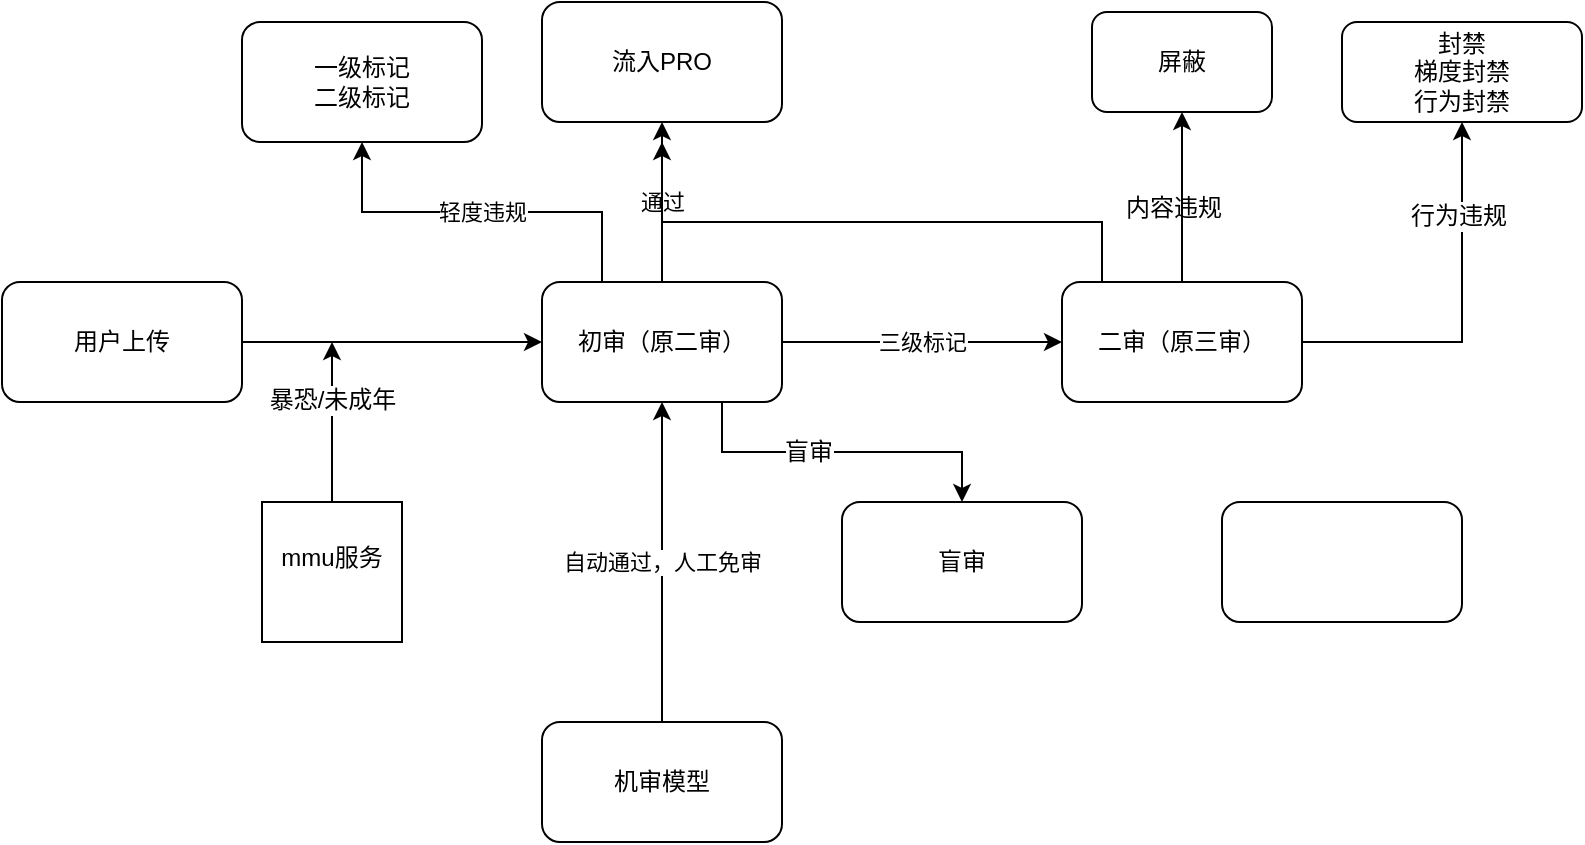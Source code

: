 <mxfile version="10.5.9" type="github"><diagram id="KntAaBWtrzDh2SH0HrXF" name="Page-1"><mxGraphModel dx="918" dy="552" grid="1" gridSize="10" guides="1" tooltips="1" connect="1" arrows="1" fold="1" page="1" pageScale="1" pageWidth="827" pageHeight="1169" math="0" shadow="0"><root><mxCell id="0"/><mxCell id="1" parent="0"/><mxCell id="zfH8YAKKtPQ8ZYQwsum8-6" style="edgeStyle=orthogonalEdgeStyle;rounded=0;orthogonalLoop=1;jettySize=auto;html=1;exitX=1;exitY=0.5;exitDx=0;exitDy=0;" edge="1" parent="1" source="zfH8YAKKtPQ8ZYQwsum8-1" target="zfH8YAKKtPQ8ZYQwsum8-3"><mxGeometry relative="1" as="geometry"/></mxCell><mxCell id="zfH8YAKKtPQ8ZYQwsum8-1" value="用户上传" style="rounded=1;whiteSpace=wrap;html=1;" vertex="1" parent="1"><mxGeometry x="60" y="140" width="120" height="60" as="geometry"/></mxCell><mxCell id="zfH8YAKKtPQ8ZYQwsum8-13" value="三级标记" style="edgeStyle=orthogonalEdgeStyle;rounded=0;orthogonalLoop=1;jettySize=auto;html=1;exitX=1;exitY=0.5;exitDx=0;exitDy=0;entryX=0;entryY=0.5;entryDx=0;entryDy=0;" edge="1" parent="1" source="zfH8YAKKtPQ8ZYQwsum8-3" target="zfH8YAKKtPQ8ZYQwsum8-4"><mxGeometry relative="1" as="geometry"/></mxCell><mxCell id="zfH8YAKKtPQ8ZYQwsum8-15" value="通过" style="edgeStyle=orthogonalEdgeStyle;rounded=0;orthogonalLoop=1;jettySize=auto;html=1;exitX=0.5;exitY=0;exitDx=0;exitDy=0;entryX=0.5;entryY=1;entryDx=0;entryDy=0;" edge="1" parent="1" source="zfH8YAKKtPQ8ZYQwsum8-3" target="zfH8YAKKtPQ8ZYQwsum8-14"><mxGeometry relative="1" as="geometry"/></mxCell><mxCell id="zfH8YAKKtPQ8ZYQwsum8-17" value="轻度违规" style="edgeStyle=orthogonalEdgeStyle;rounded=0;orthogonalLoop=1;jettySize=auto;html=1;exitX=0.25;exitY=0;exitDx=0;exitDy=0;entryX=0.5;entryY=1;entryDx=0;entryDy=0;" edge="1" parent="1" source="zfH8YAKKtPQ8ZYQwsum8-3" target="zfH8YAKKtPQ8ZYQwsum8-16"><mxGeometry relative="1" as="geometry"/></mxCell><mxCell id="zfH8YAKKtPQ8ZYQwsum8-31" style="edgeStyle=orthogonalEdgeStyle;rounded=0;orthogonalLoop=1;jettySize=auto;html=1;exitX=0.75;exitY=1;exitDx=0;exitDy=0;entryX=0.5;entryY=0;entryDx=0;entryDy=0;" edge="1" parent="1" source="zfH8YAKKtPQ8ZYQwsum8-3" target="zfH8YAKKtPQ8ZYQwsum8-27"><mxGeometry relative="1" as="geometry"/></mxCell><mxCell id="zfH8YAKKtPQ8ZYQwsum8-32" value="盲审" style="text;html=1;resizable=0;points=[];align=center;verticalAlign=middle;labelBackgroundColor=#ffffff;" vertex="1" connectable="0" parent="zfH8YAKKtPQ8ZYQwsum8-31"><mxGeometry x="-0.2" relative="1" as="geometry"><mxPoint as="offset"/></mxGeometry></mxCell><mxCell id="zfH8YAKKtPQ8ZYQwsum8-3" value="初审（原二审）" style="rounded=1;whiteSpace=wrap;html=1;" vertex="1" parent="1"><mxGeometry x="330" y="140" width="120" height="60" as="geometry"/></mxCell><mxCell id="zfH8YAKKtPQ8ZYQwsum8-18" style="edgeStyle=orthogonalEdgeStyle;rounded=0;orthogonalLoop=1;jettySize=auto;html=1;" edge="1" parent="1" source="zfH8YAKKtPQ8ZYQwsum8-4"><mxGeometry relative="1" as="geometry"><mxPoint x="390" y="70" as="targetPoint"/><Array as="points"><mxPoint x="610" y="110"/><mxPoint x="390" y="110"/></Array></mxGeometry></mxCell><mxCell id="zfH8YAKKtPQ8ZYQwsum8-21" style="edgeStyle=orthogonalEdgeStyle;rounded=0;orthogonalLoop=1;jettySize=auto;html=1;exitX=0.5;exitY=0;exitDx=0;exitDy=0;entryX=0.5;entryY=1;entryDx=0;entryDy=0;" edge="1" parent="1" source="zfH8YAKKtPQ8ZYQwsum8-4" target="zfH8YAKKtPQ8ZYQwsum8-19"><mxGeometry relative="1" as="geometry"/></mxCell><mxCell id="zfH8YAKKtPQ8ZYQwsum8-23" style="edgeStyle=orthogonalEdgeStyle;rounded=0;orthogonalLoop=1;jettySize=auto;html=1;exitX=1;exitY=0.5;exitDx=0;exitDy=0;entryX=0.5;entryY=1;entryDx=0;entryDy=0;" edge="1" parent="1" source="zfH8YAKKtPQ8ZYQwsum8-4" target="zfH8YAKKtPQ8ZYQwsum8-20"><mxGeometry relative="1" as="geometry"/></mxCell><mxCell id="zfH8YAKKtPQ8ZYQwsum8-24" value="行为违规" style="text;html=1;resizable=0;points=[];align=center;verticalAlign=middle;labelBackgroundColor=#ffffff;" vertex="1" connectable="0" parent="zfH8YAKKtPQ8ZYQwsum8-23"><mxGeometry x="0.505" y="2" relative="1" as="geometry"><mxPoint as="offset"/></mxGeometry></mxCell><mxCell id="zfH8YAKKtPQ8ZYQwsum8-4" value="二审（原三审）" style="rounded=1;whiteSpace=wrap;html=1;" vertex="1" parent="1"><mxGeometry x="590" y="140" width="120" height="60" as="geometry"/></mxCell><mxCell id="zfH8YAKKtPQ8ZYQwsum8-11" style="edgeStyle=orthogonalEdgeStyle;rounded=0;orthogonalLoop=1;jettySize=auto;html=1;exitX=0.5;exitY=0;exitDx=0;exitDy=0;" edge="1" parent="1" source="zfH8YAKKtPQ8ZYQwsum8-5"><mxGeometry relative="1" as="geometry"><mxPoint x="225" y="170" as="targetPoint"/></mxGeometry></mxCell><mxCell id="zfH8YAKKtPQ8ZYQwsum8-12" value="暴恐/未成年" style="text;html=1;resizable=0;points=[];align=center;verticalAlign=middle;labelBackgroundColor=#ffffff;" vertex="1" connectable="0" parent="zfH8YAKKtPQ8ZYQwsum8-11"><mxGeometry x="0.28" y="1" relative="1" as="geometry"><mxPoint as="offset"/></mxGeometry></mxCell><mxCell id="zfH8YAKKtPQ8ZYQwsum8-5" value="mmu服务&lt;br&gt;&lt;br&gt;" style="whiteSpace=wrap;html=1;aspect=fixed;" vertex="1" parent="1"><mxGeometry x="190" y="250" width="70" height="70" as="geometry"/></mxCell><mxCell id="zfH8YAKKtPQ8ZYQwsum8-14" value="流入PRO" style="rounded=1;whiteSpace=wrap;html=1;" vertex="1" parent="1"><mxGeometry x="330" width="120" height="60" as="geometry"/></mxCell><mxCell id="zfH8YAKKtPQ8ZYQwsum8-16" value="一级标记&lt;br&gt;二级标记&lt;br&gt;" style="rounded=1;whiteSpace=wrap;html=1;" vertex="1" parent="1"><mxGeometry x="180" y="10" width="120" height="60" as="geometry"/></mxCell><mxCell id="zfH8YAKKtPQ8ZYQwsum8-19" value="屏蔽" style="rounded=1;whiteSpace=wrap;html=1;" vertex="1" parent="1"><mxGeometry x="605" y="5" width="90" height="50" as="geometry"/></mxCell><mxCell id="zfH8YAKKtPQ8ZYQwsum8-20" value="封禁&lt;br&gt;梯度封禁&lt;br&gt;行为封禁&lt;br&gt;" style="rounded=1;whiteSpace=wrap;html=1;" vertex="1" parent="1"><mxGeometry x="730" y="10" width="120" height="50" as="geometry"/></mxCell><mxCell id="zfH8YAKKtPQ8ZYQwsum8-22" value="内容违规" style="text;html=1;resizable=0;points=[];autosize=1;align=left;verticalAlign=top;spacingTop=-4;" vertex="1" parent="1"><mxGeometry x="620" y="93" width="60" height="20" as="geometry"/></mxCell><mxCell id="zfH8YAKKtPQ8ZYQwsum8-26" value="自动通过，人工免审" style="edgeStyle=orthogonalEdgeStyle;rounded=0;orthogonalLoop=1;jettySize=auto;html=1;exitX=0.5;exitY=0;exitDx=0;exitDy=0;entryX=0.5;entryY=1;entryDx=0;entryDy=0;" edge="1" parent="1" source="zfH8YAKKtPQ8ZYQwsum8-25" target="zfH8YAKKtPQ8ZYQwsum8-3"><mxGeometry relative="1" as="geometry"/></mxCell><mxCell id="zfH8YAKKtPQ8ZYQwsum8-25" value="机审模型" style="rounded=1;whiteSpace=wrap;html=1;" vertex="1" parent="1"><mxGeometry x="330" y="360" width="120" height="60" as="geometry"/></mxCell><mxCell id="zfH8YAKKtPQ8ZYQwsum8-27" value="盲审" style="rounded=1;whiteSpace=wrap;html=1;" vertex="1" parent="1"><mxGeometry x="480" y="250" width="120" height="60" as="geometry"/></mxCell><mxCell id="zfH8YAKKtPQ8ZYQwsum8-28" value="" style="rounded=1;whiteSpace=wrap;html=1;" vertex="1" parent="1"><mxGeometry x="670" y="250" width="120" height="60" as="geometry"/></mxCell></root></mxGraphModel></diagram></mxfile>